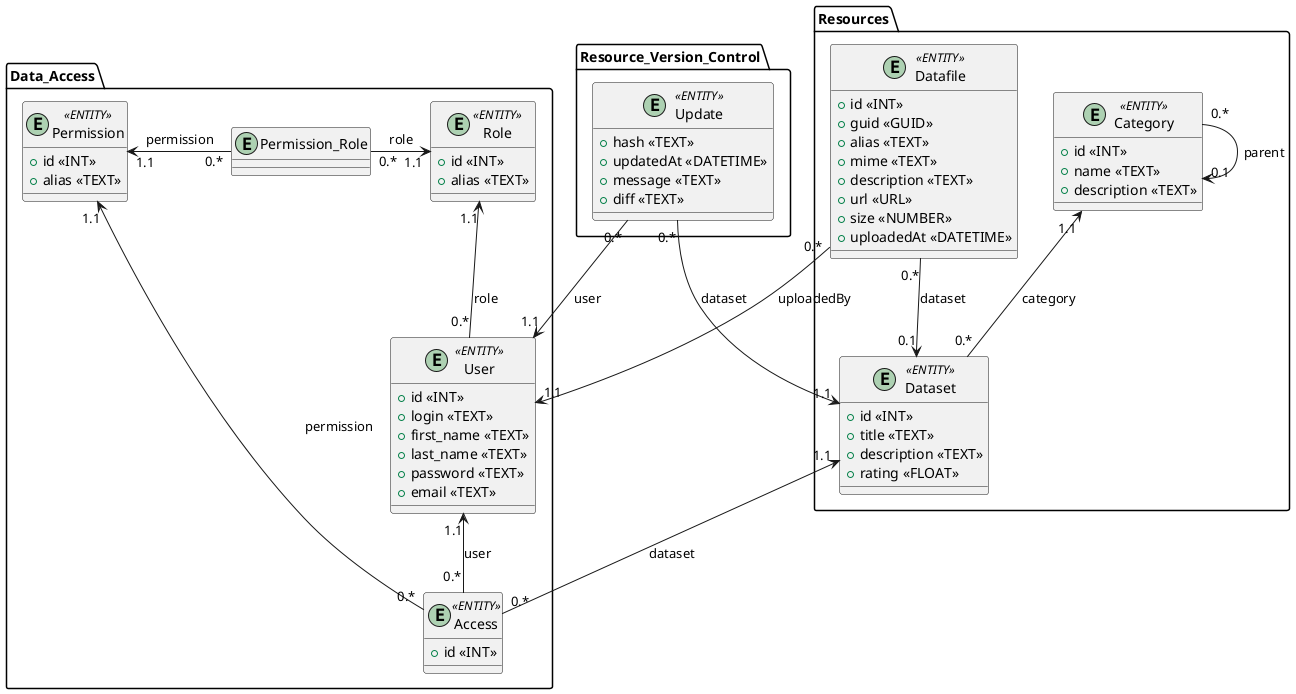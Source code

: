 <center style="
    border-radius:4px;
    border: 1px solid #cfd7e6;
    box-shadow: 0 1px 3px 0 rgba(89,105,129,.05), 0 1px 1px 0 rgba(0,0,0,.025);
    padding: 1em;"
    >

@startuml
package Data_Access{
    entity "User" <<ENTITY>>  {
      + id <<INT>>
      + login <<TEXT>>
      + first_name <<TEXT>> 
      + last_name <<TEXT>>
      + password <<TEXT>> 
      + email <<TEXT>> 
    }
    
    entity "Role" <<ENTITY>>  {
      + id <<INT>> 
      + alias <<TEXT>>
    }
    
    entity "Permission_Role" {
    
    }
    
    entity "Permission" <<ENTITY>> {
      + id <<INT>>
      + alias <<TEXT>>
    }
    
    entity "Access" <<ENTITY>>  {
      + id <<INT>> 
    }
}
package Resources{
    entity "Dataset" <<ENTITY>>  {
      + id <<INT>> 
      + title <<TEXT>> 
      + description <<TEXT>>
      + rating <<FLOAT>>
    }
    
    entity "Datafile" <<ENTITY>>  {
      + id <<INT>> 
      + guid <<GUID>>
      + alias <<TEXT>> 
      + mime <<TEXT>>
      + description <<TEXT>>
      + url <<URL>>
      + size <<NUMBER>> 
      + uploadedAt <<DATETIME>> 
    }
    
    
    entity "Category" <<ENTITY>>  {
      + id <<INT>> 
      + name <<TEXT>> 
      + description <<TEXT>> 
    }
}

package Resource_Version_Control{

    entity "Update" <<ENTITY>> {
        + hash <<TEXT>>
        + updatedAt <<DATETIME>>
        + message <<TEXT>>
        + diff <<TEXT>>
    }
}
User "0.*"-u->"1.1" Role : role
Role "1.1"<-l-"0.*" Permission_Role : role
Permission_Role "0.*"-l->"1.1" Permission : permission
User "1.1"<-d-"0.*" Access:user
Permission "1.1"<-d-"0.*" Access: permission
Access "0.*"-->"1.1" Dataset:dataset
Datafile "0.*"-->"0.1" Dataset:dataset
Category "1.1"<-d-"0.*" Dataset: category
Category "0.1"<-l-"0.*" Category :parent
Datafile "0.*"-->"1.1" User :uploadedBy
Update "0.*"-d->"1.1" User :user
Update "0.*"-d->"1.1" Dataset: dataset



@enduml


</center>